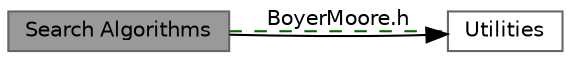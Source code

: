 digraph "Search Algorithms"
{
 // INTERACTIVE_SVG=YES
 // LATEX_PDF_SIZE
  bgcolor="transparent";
  edge [fontname=Helvetica,fontsize=10,labelfontname=Helvetica,labelfontsize=10];
  node [fontname=Helvetica,fontsize=10,shape=box,height=0.2,width=0.4];
  rankdir=LR;
  Node1 [label="Search Algorithms",height=0.2,width=0.4,color="gray40", fillcolor="grey60", style="filled", fontcolor="black",tooltip="Implementations of various search algorithms to detect strings of objects within other strings of obj..."];
  Node2 [label="Utilities",height=0.2,width=0.4,color="grey40", fillcolor="white", style="filled",URL="$group__utils.html",tooltip=" "];
  Node2->Node1 [shape=plaintext, dir="back", style="solid"];
  Node1->Node2 [shape=plaintext, label="BoyerMoore.h", color="darkgreen", dir="none", style="dashed"];
}
